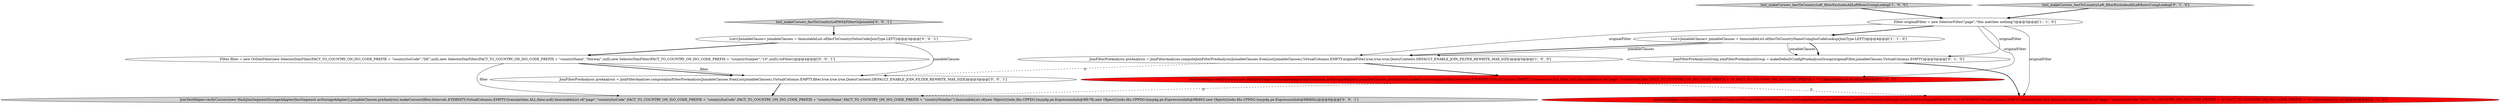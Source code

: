 digraph {
1 [style = filled, label = "Filter originalFilter = new SelectorFilter(\"page\",\"this matches nothing\")@@@3@@@['1', '1', '0']", fillcolor = white, shape = ellipse image = "AAA0AAABBB1BBB"];
11 [style = filled, label = "JoinTestHelper.verifyCursors(new HashJoinSegmentStorageAdapter(factSegment.asStorageAdapter(),joinableClauses,preAnalysis).makeCursors(filter,Intervals.ETERNITY,VirtualColumns.EMPTY,Granularities.ALL,false,null),ImmutableList.of(\"page\",\"countryIsoCode\",FACT_TO_COUNTRY_ON_ISO_CODE_PREFIX + \"countryIsoCode\",FACT_TO_COUNTRY_ON_ISO_CODE_PREFIX + \"countryName\",FACT_TO_COUNTRY_ON_ISO_CODE_PREFIX + \"countryNumber\"),ImmutableList.of(new Object((((edu.fdu.CPPDG.tinypdg.pe.ExpressionInfo@9fb7fb,new Object((((edu.fdu.CPPDG.tinypdg.pe.ExpressionInfo@9fb803,new Object((((edu.fdu.CPPDG.tinypdg.pe.ExpressionInfo@9fb80b))@@@6@@@['0', '0', '1']", fillcolor = lightgray, shape = ellipse image = "AAA0AAABBB3BBB"];
3 [style = filled, label = "JoinFilterPreAnalysis preAnalysis = JoinFilterAnalyzer.computeJoinFilterPreAnalysis(JoinableClauses.fromList(joinableClauses),VirtualColumns.EMPTY,originalFilter,true,true,true,QueryContexts.DEFAULT_ENABLE_JOIN_FILTER_REWRITE_MAX_SIZE)@@@5@@@['1', '0', '0']", fillcolor = white, shape = ellipse image = "AAA0AAABBB1BBB"];
4 [style = filled, label = "test_makeCursors_factToCountryLeft_filterExcludesAllLeftRowsUsingLookup['1', '0', '0']", fillcolor = lightgray, shape = diamond image = "AAA0AAABBB1BBB"];
10 [style = filled, label = "JoinFilterPreAnalysis preAnalysis = JoinFilterAnalyzer.computeJoinFilterPreAnalysis(JoinableClauses.fromList(joinableClauses),VirtualColumns.EMPTY,filter,true,true,true,QueryContexts.DEFAULT_ENABLE_JOIN_FILTER_REWRITE_MAX_SIZE)@@@5@@@['0', '0', '1']", fillcolor = white, shape = ellipse image = "AAA0AAABBB3BBB"];
2 [style = filled, label = "JoinTestHelper.verifyCursors(new HashJoinSegmentStorageAdapter(factSegment.asStorageAdapter(),joinableClauses,preAnalysis).makeCursors(originalFilter,Intervals.ETERNITY,VirtualColumns.EMPTY,Granularities.ALL,false,null),ImmutableList.of(\"page\",\"countryIsoCode\",FACT_TO_COUNTRY_ON_ISO_CODE_PREFIX + \"k\",FACT_TO_COUNTRY_ON_ISO_CODE_PREFIX + \"v\"),ImmutableList.of())@@@6@@@['1', '0', '0']", fillcolor = red, shape = ellipse image = "AAA1AAABBB1BBB"];
0 [style = filled, label = "List<JoinableClause> joinableClauses = ImmutableList.of(factToCountryNameUsingIsoCodeLookup(JoinType.LEFT))@@@4@@@['1', '1', '0']", fillcolor = white, shape = ellipse image = "AAA0AAABBB1BBB"];
8 [style = filled, label = "List<JoinableClause> joinableClauses = ImmutableList.of(factToCountryOnIsoCode(JoinType.LEFT))@@@3@@@['0', '0', '1']", fillcolor = white, shape = ellipse image = "AAA0AAABBB3BBB"];
12 [style = filled, label = "test_makeCursors_factToCountryLeftWithFilterOnJoinable['0', '0', '1']", fillcolor = lightgray, shape = diamond image = "AAA0AAABBB3BBB"];
6 [style = filled, label = "test_makeCursors_factToCountryLeft_filterExcludesAllLeftRowsUsingLookup['0', '1', '0']", fillcolor = lightgray, shape = diamond image = "AAA0AAABBB2BBB"];
5 [style = filled, label = "JoinFilterPreAnalysisGroup joinFilterPreAnalysisGroup = makeDefaultConfigPreAnalysisGroup(originalFilter,joinableClauses,VirtualColumns.EMPTY)@@@5@@@['0', '1', '0']", fillcolor = white, shape = ellipse image = "AAA0AAABBB2BBB"];
7 [style = filled, label = "JoinTestHelper.verifyCursors(new HashJoinSegmentStorageAdapter(factSegment.asStorageAdapter(),joinableClauses,joinFilterPreAnalysisGroup).makeCursors(originalFilter,Intervals.ETERNITY,VirtualColumns.EMPTY,Granularities.ALL,false,null),ImmutableList.of(\"page\",\"countryIsoCode\",FACT_TO_COUNTRY_ON_ISO_CODE_PREFIX + \"k\",FACT_TO_COUNTRY_ON_ISO_CODE_PREFIX + \"v\"),ImmutableList.of())@@@6@@@['0', '1', '0']", fillcolor = red, shape = ellipse image = "AAA1AAABBB2BBB"];
9 [style = filled, label = "Filter filter = new OrDimFilter(new SelectorDimFilter(FACT_TO_COUNTRY_ON_ISO_CODE_PREFIX + \"countryIsoCode\",\"DE\",null),new SelectorDimFilter(FACT_TO_COUNTRY_ON_ISO_CODE_PREFIX + \"countryName\",\"Norway\",null),new SelectorDimFilter(FACT_TO_COUNTRY_ON_ISO_CODE_PREFIX + \"countryNumber\",\"10\",null)).toFilter()@@@4@@@['0', '0', '1']", fillcolor = white, shape = ellipse image = "AAA0AAABBB3BBB"];
0->3 [style = bold, label=""];
8->10 [style = solid, label="joinableClauses"];
1->0 [style = bold, label=""];
9->10 [style = bold, label=""];
2->7 [style = dashed, label="0"];
1->7 [style = solid, label="originalFilter"];
0->5 [style = solid, label="joinableClauses"];
6->1 [style = bold, label=""];
9->10 [style = solid, label="filter"];
3->2 [style = bold, label=""];
12->8 [style = bold, label=""];
0->3 [style = solid, label="joinableClauses"];
8->9 [style = bold, label=""];
1->5 [style = solid, label="originalFilter"];
1->3 [style = solid, label="originalFilter"];
5->7 [style = bold, label=""];
2->11 [style = dashed, label="0"];
4->1 [style = bold, label=""];
3->10 [style = dashed, label="0"];
1->2 [style = solid, label="originalFilter"];
9->11 [style = solid, label="filter"];
0->5 [style = bold, label=""];
10->11 [style = bold, label=""];
}
